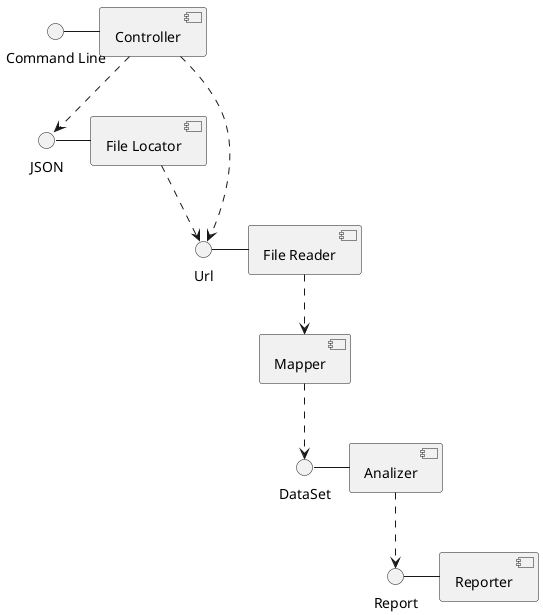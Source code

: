 @startuml

() "Command Line" as cli
[Controller] as ctr
cli - ctr


() "JSON" as jsonRef
[File Locator] as fl
jsonRef - fl
ctr ..> jsonRef

[Mapper] as mapper


() "Url" as url
[File Reader] as fr
url - fr
ctr ..> url
fl ..> url
fr ..> mapper

() "DataSet" as ds
[Analizer] as an
ds - an
mapper ..> ds

() "Report" as r
[Reporter] as report
r - report
an ..> r


@enduml
